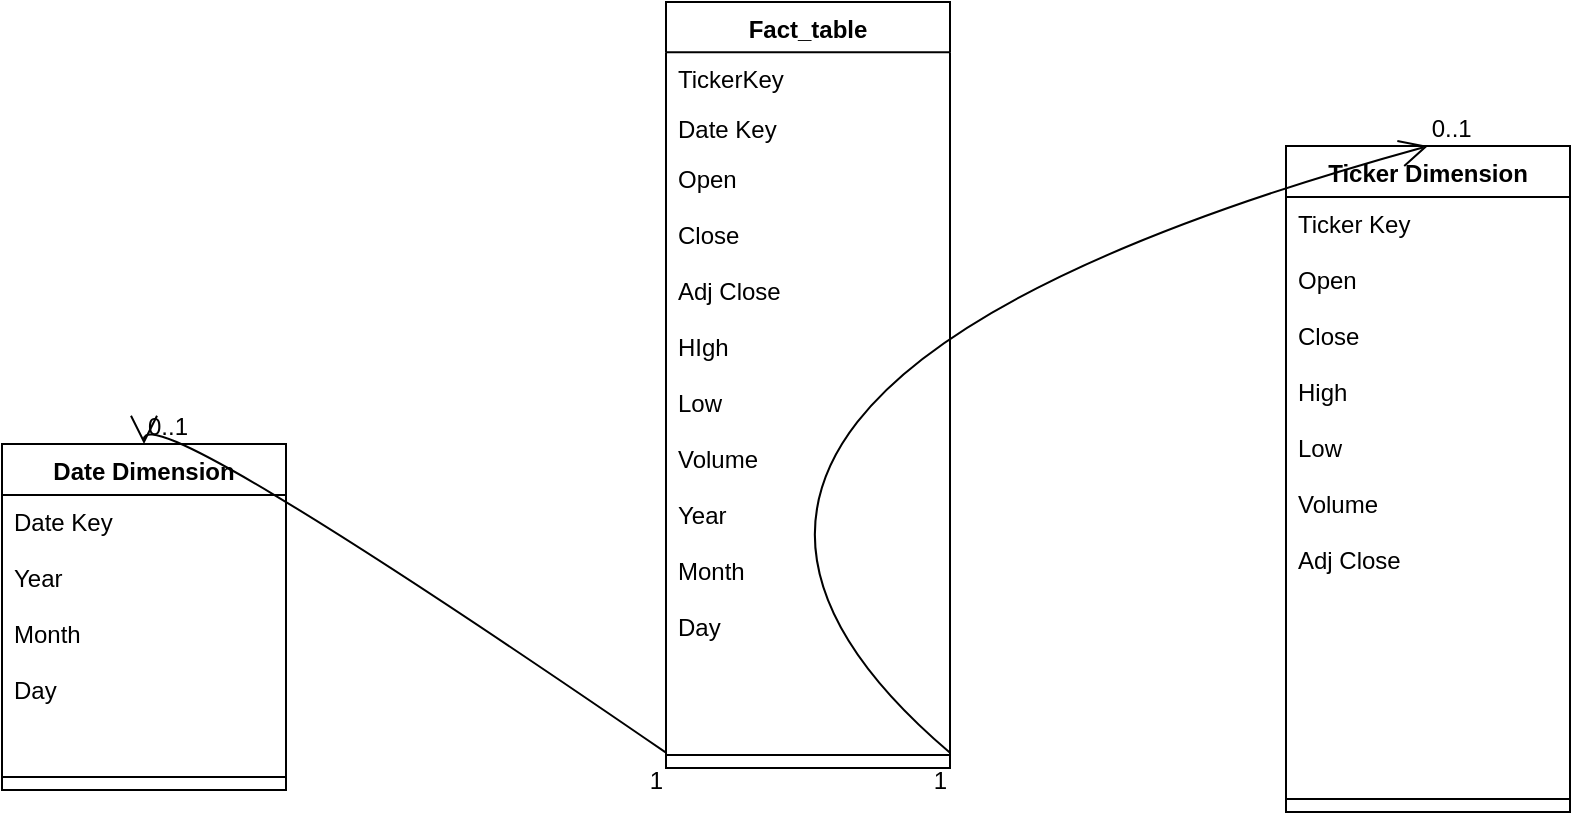 <mxfile version="24.7.10">
  <diagram name="Page-1" id="_XKaEm_Sw9iqCU6Y781g">
    <mxGraphModel dx="951" dy="493" grid="1" gridSize="10" guides="1" tooltips="1" connect="1" arrows="1" fold="1" page="1" pageScale="1" pageWidth="850" pageHeight="1100" math="0" shadow="0">
      <root>
        <mxCell id="0" />
        <mxCell id="1" parent="0" />
        <mxCell id="2" value="Fact_table" style="swimlane;fontStyle=1;align=center;verticalAlign=top;childLayout=stackLayout;horizontal=1;startSize=25.077;horizontalStack=0;resizeParent=1;resizeParentMax=0;resizeLast=0;collapsible=0;marginBottom=0;" parent="1" vertex="1">
          <mxGeometry x="340" y="8" width="142" height="382.997" as="geometry" />
        </mxCell>
        <mxCell id="3" value="TickerKey" style="text;strokeColor=none;fillColor=none;align=left;verticalAlign=top;spacingLeft=4;spacingRight=4;overflow=hidden;rotatable=0;points=[[0,0.5],[1,0.5]];portConstraint=eastwest;" parent="2" vertex="1">
          <mxGeometry y="25.077" width="142" height="25" as="geometry" />
        </mxCell>
        <mxCell id="4" value="Date Key" style="text;strokeColor=none;fillColor=none;align=left;verticalAlign=top;spacingLeft=4;spacingRight=4;overflow=hidden;rotatable=0;points=[[0,0.5],[1,0.5]];portConstraint=eastwest;" parent="2" vertex="1">
          <mxGeometry y="50.077" width="142" height="25" as="geometry" />
        </mxCell>
        <mxCell id="7" value="Open&#xa;&#xa;Close&#xa;&#xa;Adj Close&#xa;&#xa;HIgh&#xa;&#xa;Low&#xa;&#xa;Volume&#xa;&#xa;Year&#xa;&#xa;Month&#xa;&#xa;Day" style="text;strokeColor=none;fillColor=none;align=left;verticalAlign=top;spacingLeft=4;spacingRight=4;overflow=hidden;rotatable=0;points=[[0,0.5],[1,0.5]];portConstraint=eastwest;" parent="2" vertex="1">
          <mxGeometry y="75.077" width="142" height="294.92" as="geometry" />
        </mxCell>
        <mxCell id="8" style="line;strokeWidth=1;fillColor=none;align=left;verticalAlign=middle;spacingTop=-1;spacingLeft=3;spacingRight=3;rotatable=0;labelPosition=right;points=[];portConstraint=eastwest;strokeColor=inherit;" parent="2" vertex="1">
          <mxGeometry y="369.997" width="142" height="13" as="geometry" />
        </mxCell>
        <mxCell id="9" value="Date Dimension" style="swimlane;fontStyle=1;align=center;verticalAlign=top;childLayout=stackLayout;horizontal=1;startSize=25.515;horizontalStack=0;resizeParent=1;resizeParentMax=0;resizeLast=0;collapsible=0;marginBottom=0;" parent="1" vertex="1">
          <mxGeometry x="8" y="229" width="142" height="172.995" as="geometry" />
        </mxCell>
        <mxCell id="10" value="Date Key&#xa;&#xa;Year&#xa;&#xa;Month&#xa;&#xa;Day" style="text;strokeColor=none;fillColor=none;align=left;verticalAlign=top;spacingLeft=4;spacingRight=4;overflow=hidden;rotatable=0;points=[[0,0.5],[1,0.5]];portConstraint=eastwest;" parent="9" vertex="1">
          <mxGeometry y="25.515" width="142" height="134.48" as="geometry" />
        </mxCell>
        <mxCell id="14" style="line;strokeWidth=1;fillColor=none;align=left;verticalAlign=middle;spacingTop=-1;spacingLeft=3;spacingRight=3;rotatable=0;labelPosition=right;points=[];portConstraint=eastwest;strokeColor=inherit;" parent="9" vertex="1">
          <mxGeometry y="159.995" width="142" height="13" as="geometry" />
        </mxCell>
        <mxCell id="15" value="Ticker Dimension" style="swimlane;fontStyle=1;align=center;verticalAlign=top;childLayout=stackLayout;horizontal=1;startSize=25.515;horizontalStack=0;resizeParent=1;resizeParentMax=0;resizeLast=0;collapsible=0;marginBottom=0;" parent="1" vertex="1">
          <mxGeometry x="650" y="80" width="142" height="332.995" as="geometry" />
        </mxCell>
        <mxCell id="16" value="Ticker Key&#xa;&#xa;Open&#xa;&#xa;Close&#xa;&#xa;High&#xa;&#xa;Low&#xa;&#xa;Volume&#xa;&#xa;Adj Close&#xa;" style="text;strokeColor=none;fillColor=none;align=left;verticalAlign=top;spacingLeft=4;spacingRight=4;overflow=hidden;rotatable=0;points=[[0,0.5],[1,0.5]];portConstraint=eastwest;" parent="15" vertex="1">
          <mxGeometry y="25.515" width="142" height="294.48" as="geometry" />
        </mxCell>
        <mxCell id="20" style="line;strokeWidth=1;fillColor=none;align=left;verticalAlign=middle;spacingTop=-1;spacingLeft=3;spacingRight=3;rotatable=0;labelPosition=right;points=[];portConstraint=eastwest;strokeColor=inherit;" parent="15" vertex="1">
          <mxGeometry y="319.995" width="142" height="13" as="geometry" />
        </mxCell>
        <mxCell id="21" value="" style="curved=1;startArrow=none;endArrow=open;endSize=12;exitX=0;exitY=0.98;entryX=0.5;entryY=0;" parent="1" source="2" target="9" edge="1">
          <mxGeometry relative="1" as="geometry">
            <Array as="points">
              <mxPoint x="79" y="204" />
            </Array>
          </mxGeometry>
        </mxCell>
        <mxCell id="22" value="1" style="edgeLabel;resizable=0;labelBackgroundColor=none;fontSize=12;align=right;verticalAlign=top;" parent="21" vertex="1">
          <mxGeometry x="-1" relative="1" as="geometry" />
        </mxCell>
        <mxCell id="23" value="0..1" style="edgeLabel;resizable=0;labelBackgroundColor=none;fontSize=12;align=left;verticalAlign=bottom;" parent="21" vertex="1">
          <mxGeometry x="1" relative="1" as="geometry" />
        </mxCell>
        <mxCell id="24" value="" style="curved=1;startArrow=none;endArrow=open;endSize=12;exitX=1;exitY=0.98;entryX=0.5;entryY=0;" parent="1" source="2" target="15" edge="1">
          <mxGeometry relative="1" as="geometry">
            <Array as="points">
              <mxPoint x="271" y="204" />
            </Array>
          </mxGeometry>
        </mxCell>
        <mxCell id="25" value="1" style="edgeLabel;resizable=0;labelBackgroundColor=none;fontSize=12;align=right;verticalAlign=top;" parent="24" vertex="1">
          <mxGeometry x="-1" relative="1" as="geometry" />
        </mxCell>
        <mxCell id="26" value="0..1" style="edgeLabel;resizable=0;labelBackgroundColor=none;fontSize=12;align=left;verticalAlign=bottom;" parent="24" vertex="1">
          <mxGeometry x="1" relative="1" as="geometry" />
        </mxCell>
      </root>
    </mxGraphModel>
  </diagram>
</mxfile>
